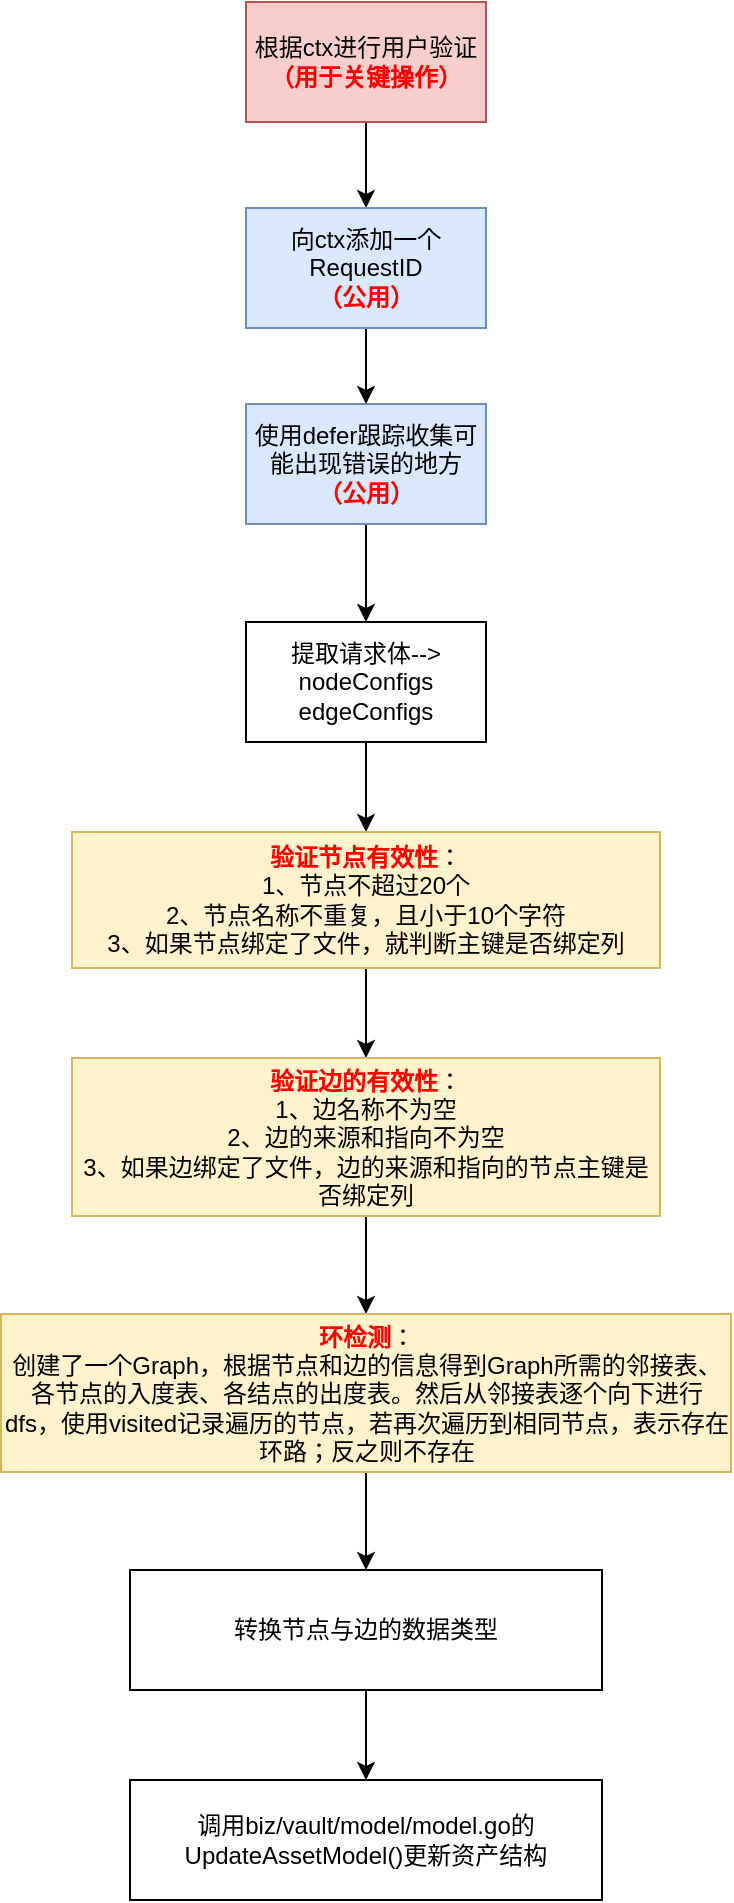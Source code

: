 <mxfile version="24.0.2" type="github">
  <diagram name="第 1 页" id="qW4DOj6AgRY8q806XMH-">
    <mxGraphModel dx="1891" dy="538" grid="0" gridSize="10" guides="1" tooltips="1" connect="1" arrows="1" fold="1" page="1" pageScale="1" pageWidth="827" pageHeight="1169" math="0" shadow="0">
      <root>
        <mxCell id="0" />
        <mxCell id="1" parent="0" />
        <mxCell id="Nk9I9D9MLdTbFCqx6Xnm-3" style="edgeStyle=orthogonalEdgeStyle;rounded=0;orthogonalLoop=1;jettySize=auto;html=1;" edge="1" parent="1" source="Nk9I9D9MLdTbFCqx6Xnm-1" target="Nk9I9D9MLdTbFCqx6Xnm-2">
          <mxGeometry relative="1" as="geometry" />
        </mxCell>
        <mxCell id="Nk9I9D9MLdTbFCqx6Xnm-1" value="根据ctx进行用户验证&lt;div&gt;&lt;b&gt;&lt;font color=&quot;#ff0000&quot;&gt;（用于关键操作）&lt;/font&gt;&lt;/b&gt;&lt;/div&gt;" style="rounded=0;whiteSpace=wrap;html=1;fillColor=#f8cecc;strokeColor=#b85450;" vertex="1" parent="1">
          <mxGeometry x="71" y="37" width="120" height="60" as="geometry" />
        </mxCell>
        <mxCell id="Nk9I9D9MLdTbFCqx6Xnm-5" style="edgeStyle=orthogonalEdgeStyle;rounded=0;orthogonalLoop=1;jettySize=auto;html=1;" edge="1" parent="1" source="Nk9I9D9MLdTbFCqx6Xnm-2" target="Nk9I9D9MLdTbFCqx6Xnm-4">
          <mxGeometry relative="1" as="geometry" />
        </mxCell>
        <mxCell id="Nk9I9D9MLdTbFCqx6Xnm-2" value="向ctx添加一个RequestID&lt;div&gt;&lt;b&gt;&lt;font color=&quot;#ff0000&quot;&gt;（公用）&lt;/font&gt;&lt;/b&gt;&lt;/div&gt;" style="rounded=0;whiteSpace=wrap;html=1;fillColor=#dae8fc;strokeColor=#6c8ebf;" vertex="1" parent="1">
          <mxGeometry x="71" y="140" width="120" height="60" as="geometry" />
        </mxCell>
        <mxCell id="Nk9I9D9MLdTbFCqx6Xnm-7" style="edgeStyle=orthogonalEdgeStyle;rounded=0;orthogonalLoop=1;jettySize=auto;html=1;" edge="1" parent="1" source="Nk9I9D9MLdTbFCqx6Xnm-4" target="Nk9I9D9MLdTbFCqx6Xnm-6">
          <mxGeometry relative="1" as="geometry" />
        </mxCell>
        <mxCell id="Nk9I9D9MLdTbFCqx6Xnm-4" value="使用defer跟踪收集可能出现错误的地方&lt;div&gt;&lt;font color=&quot;#ff0000&quot;&gt;&lt;b&gt;（公用）&lt;/b&gt;&lt;/font&gt;&lt;/div&gt;" style="rounded=0;whiteSpace=wrap;html=1;fillColor=#dae8fc;strokeColor=#6c8ebf;" vertex="1" parent="1">
          <mxGeometry x="71" y="238" width="120" height="60" as="geometry" />
        </mxCell>
        <mxCell id="Nk9I9D9MLdTbFCqx6Xnm-10" style="edgeStyle=orthogonalEdgeStyle;rounded=0;orthogonalLoop=1;jettySize=auto;html=1;" edge="1" parent="1" source="Nk9I9D9MLdTbFCqx6Xnm-6" target="Nk9I9D9MLdTbFCqx6Xnm-9">
          <mxGeometry relative="1" as="geometry" />
        </mxCell>
        <mxCell id="Nk9I9D9MLdTbFCqx6Xnm-6" value="提取请求体--&amp;gt;&lt;div&gt;nodeConfigs&lt;/div&gt;&lt;div&gt;edgeConfigs&lt;/div&gt;" style="rounded=0;whiteSpace=wrap;html=1;" vertex="1" parent="1">
          <mxGeometry x="71" y="347" width="120" height="60" as="geometry" />
        </mxCell>
        <mxCell id="Nk9I9D9MLdTbFCqx6Xnm-12" style="edgeStyle=orthogonalEdgeStyle;rounded=0;orthogonalLoop=1;jettySize=auto;html=1;" edge="1" parent="1" source="Nk9I9D9MLdTbFCqx6Xnm-9" target="Nk9I9D9MLdTbFCqx6Xnm-11">
          <mxGeometry relative="1" as="geometry" />
        </mxCell>
        <mxCell id="Nk9I9D9MLdTbFCqx6Xnm-9" value="&lt;font color=&quot;#ff0000&quot;&gt;&lt;b&gt;验证节点有效性&lt;/b&gt;&lt;/font&gt;：&lt;div&gt;1、节点不超过20个&lt;/div&gt;&lt;div&gt;2、节点名称不重复，且小于10个字符&lt;/div&gt;&lt;div&gt;3、如果节点绑定了文件，就判断主键是否绑定列&lt;/div&gt;" style="rounded=0;whiteSpace=wrap;html=1;fillColor=#fff2cc;strokeColor=#d6b656;" vertex="1" parent="1">
          <mxGeometry x="-16" y="452" width="294" height="68" as="geometry" />
        </mxCell>
        <mxCell id="Nk9I9D9MLdTbFCqx6Xnm-14" style="edgeStyle=orthogonalEdgeStyle;rounded=0;orthogonalLoop=1;jettySize=auto;html=1;entryX=0.5;entryY=0;entryDx=0;entryDy=0;" edge="1" parent="1" source="Nk9I9D9MLdTbFCqx6Xnm-11" target="Nk9I9D9MLdTbFCqx6Xnm-13">
          <mxGeometry relative="1" as="geometry" />
        </mxCell>
        <mxCell id="Nk9I9D9MLdTbFCqx6Xnm-11" value="&lt;b&gt;&lt;font color=&quot;#ff0000&quot;&gt;验证边的有效性&lt;/font&gt;&lt;/b&gt;：&lt;div&gt;1、边名称不为空&lt;/div&gt;&lt;div&gt;2、边的来源和指向不为空&lt;/div&gt;&lt;div&gt;3、如果边绑定了文件，边的来源和指向的节点主键是否绑定列&lt;/div&gt;" style="rounded=0;whiteSpace=wrap;html=1;fillColor=#fff2cc;strokeColor=#d6b656;" vertex="1" parent="1">
          <mxGeometry x="-16" y="565" width="294" height="79" as="geometry" />
        </mxCell>
        <mxCell id="Nk9I9D9MLdTbFCqx6Xnm-16" style="edgeStyle=orthogonalEdgeStyle;rounded=0;orthogonalLoop=1;jettySize=auto;html=1;entryX=0.5;entryY=0;entryDx=0;entryDy=0;" edge="1" parent="1" source="Nk9I9D9MLdTbFCqx6Xnm-13" target="Nk9I9D9MLdTbFCqx6Xnm-15">
          <mxGeometry relative="1" as="geometry" />
        </mxCell>
        <mxCell id="Nk9I9D9MLdTbFCqx6Xnm-13" value="&lt;b&gt;&lt;font color=&quot;#ff0000&quot;&gt;环检测&lt;/font&gt;&lt;/b&gt;：&lt;div&gt;创建了一个Graph，根据节点和边的信息得到Graph所需的邻接表、各节点的入度表、各结点的出度表。然后从邻接表逐个向下进行dfs，使用visited记录遍历的节点，若再次遍历到相同节点，表示存在环路；反之则不存在&lt;/div&gt;" style="rounded=0;whiteSpace=wrap;html=1;fillColor=#fff2cc;strokeColor=#d6b656;" vertex="1" parent="1">
          <mxGeometry x="-51.5" y="693" width="365" height="79" as="geometry" />
        </mxCell>
        <mxCell id="Nk9I9D9MLdTbFCqx6Xnm-18" style="edgeStyle=orthogonalEdgeStyle;rounded=0;orthogonalLoop=1;jettySize=auto;html=1;" edge="1" parent="1" source="Nk9I9D9MLdTbFCqx6Xnm-15" target="Nk9I9D9MLdTbFCqx6Xnm-17">
          <mxGeometry relative="1" as="geometry" />
        </mxCell>
        <mxCell id="Nk9I9D9MLdTbFCqx6Xnm-15" value="转换节点与边的数据类型" style="rounded=0;whiteSpace=wrap;html=1;" vertex="1" parent="1">
          <mxGeometry x="13" y="821" width="236" height="60" as="geometry" />
        </mxCell>
        <mxCell id="Nk9I9D9MLdTbFCqx6Xnm-17" value="调用biz/vault/model/model.go的UpdateAssetModel()更新资产结构" style="rounded=0;whiteSpace=wrap;html=1;" vertex="1" parent="1">
          <mxGeometry x="13" y="926" width="236" height="60" as="geometry" />
        </mxCell>
      </root>
    </mxGraphModel>
  </diagram>
</mxfile>
